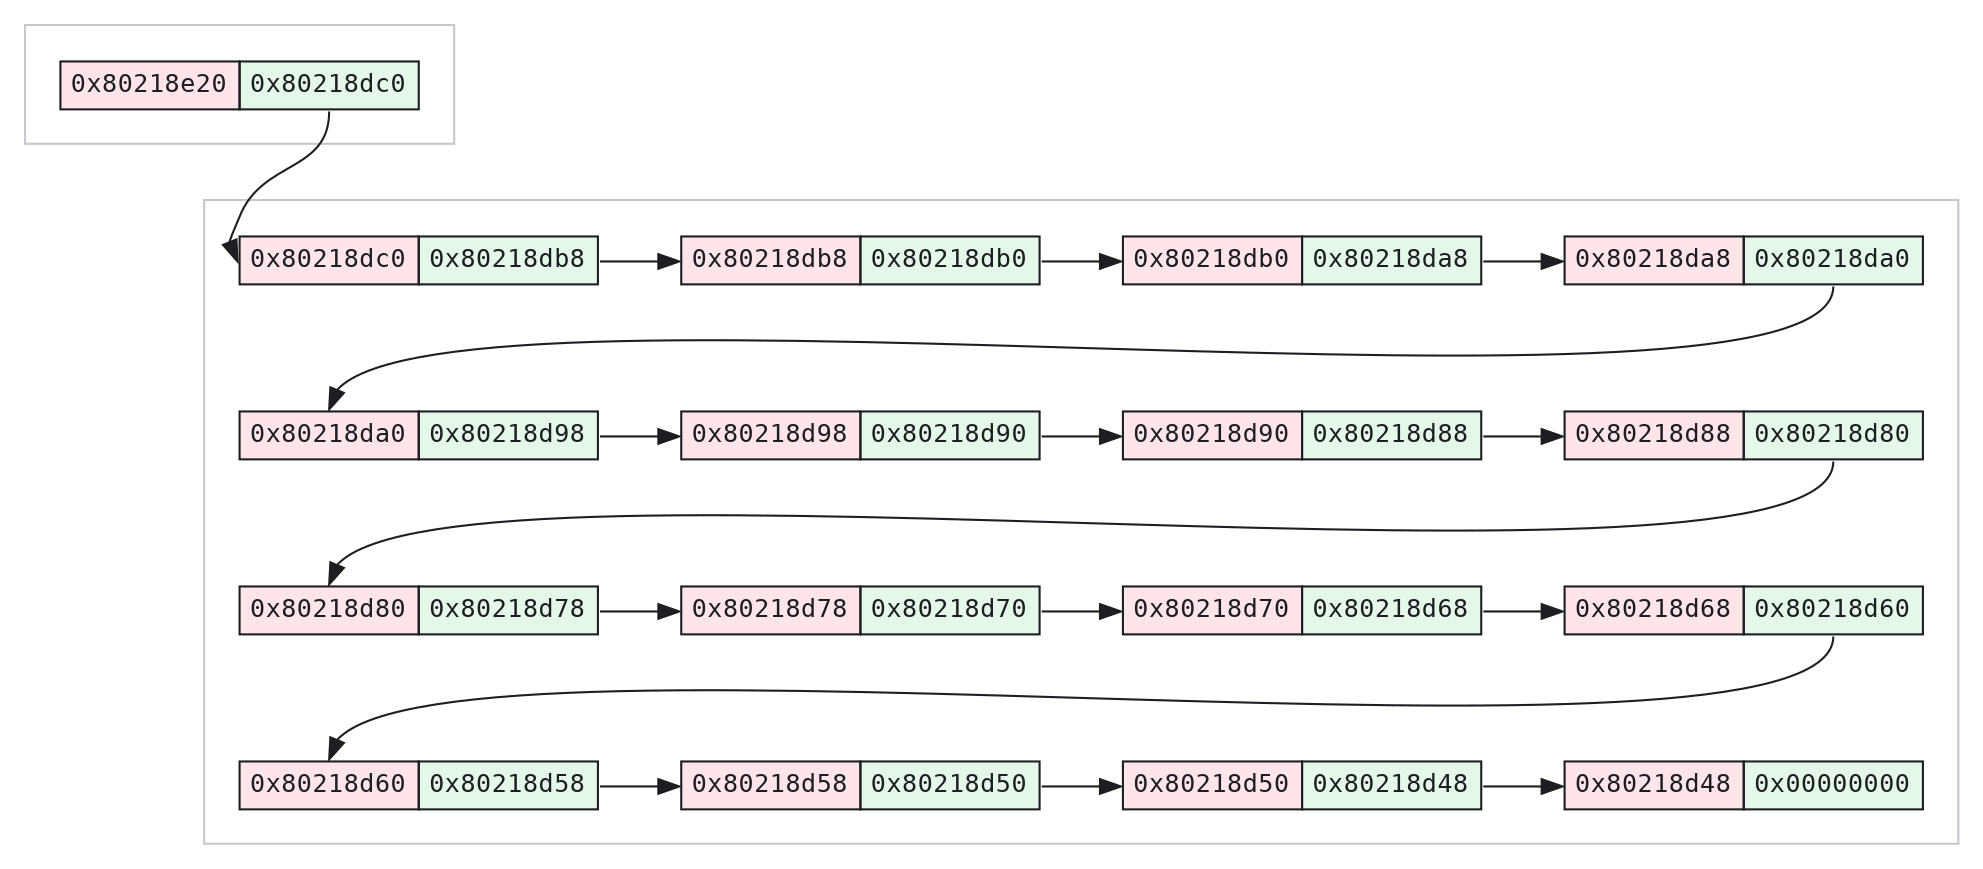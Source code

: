digraph MemoryLayout {
    graph [bgcolor=transparent];
    rankdir=TB;
    splines=spline;
    nodesep=0.3;
    ranksep=0.6;
    node [shape=record, fontname="SF Mono,monospace", fontsize=12, margin=0.125, fontcolor="#1c1e21"];
    edge [fontname="SF Mono,monospace", fontsize=12, fontcolor="#1c1e21", color="#1c1e21"];

    subgraph cluster_g1_ {
        color="#C7C7CC";
        g1_node0 [shape=none, margin=0.125, label=<
            <TABLE BORDER="0" CELLBORDER="1" CELLSPACING="0" COLOR="#1c1e21">
                <TR>
                    <TD BGCOLOR="#FF2D551F" PORT="addr" ALIGN="LEFT" CELLPADDING="4"><FONT COLOR="#1c1e21">0x80218e20</FONT></TD>
                    <TD BGCOLOR="#34C7591F" PORT="val" ALIGN="LEFT" CELLPADDING="4"><FONT COLOR="#1c1e21">0x80218dc0</FONT></TD>
                </TR>
            </TABLE>
        >];

        subgraph row_g1__0 {
            rank = same;
            g1_node0;
        }

    }
    subgraph cluster_g2_ {
        color="#C7C7CC";
        g2_node0 [shape=none, margin=0.125, label=<
            <TABLE BORDER="0" CELLBORDER="1" CELLSPACING="0" COLOR="#1c1e21">
                <TR>
                    <TD BGCOLOR="#FF2D551F" PORT="addr" ALIGN="LEFT" CELLPADDING="4"><FONT COLOR="#1c1e21">0x80218d48</FONT></TD>
                    <TD BGCOLOR="#34C7591F" PORT="val" ALIGN="LEFT" CELLPADDING="4"><FONT COLOR="#1c1e21">0x00000000</FONT></TD>
                </TR>
            </TABLE>
        >];
        g2_node1 [shape=none, margin=0.125, label=<
            <TABLE BORDER="0" CELLBORDER="1" CELLSPACING="0" COLOR="#1c1e21">
                <TR>
                    <TD BGCOLOR="#FF2D551F" PORT="addr" ALIGN="LEFT" CELLPADDING="4"><FONT COLOR="#1c1e21">0x80218d50</FONT></TD>
                    <TD BGCOLOR="#34C7591F" PORT="val" ALIGN="LEFT" CELLPADDING="4"><FONT COLOR="#1c1e21">0x80218d48</FONT></TD>
                </TR>
            </TABLE>
        >];
        g2_node2 [shape=none, margin=0.125, label=<
            <TABLE BORDER="0" CELLBORDER="1" CELLSPACING="0" COLOR="#1c1e21">
                <TR>
                    <TD BGCOLOR="#FF2D551F" PORT="addr" ALIGN="LEFT" CELLPADDING="4"><FONT COLOR="#1c1e21">0x80218d58</FONT></TD>
                    <TD BGCOLOR="#34C7591F" PORT="val" ALIGN="LEFT" CELLPADDING="4"><FONT COLOR="#1c1e21">0x80218d50</FONT></TD>
                </TR>
            </TABLE>
        >];
        g2_node3 [shape=none, margin=0.125, label=<
            <TABLE BORDER="0" CELLBORDER="1" CELLSPACING="0" COLOR="#1c1e21">
                <TR>
                    <TD BGCOLOR="#FF2D551F" PORT="addr" ALIGN="LEFT" CELLPADDING="4"><FONT COLOR="#1c1e21">0x80218d60</FONT></TD>
                    <TD BGCOLOR="#34C7591F" PORT="val" ALIGN="LEFT" CELLPADDING="4"><FONT COLOR="#1c1e21">0x80218d58</FONT></TD>
                </TR>
            </TABLE>
        >];
        g2_node4 [shape=none, margin=0.125, label=<
            <TABLE BORDER="0" CELLBORDER="1" CELLSPACING="0" COLOR="#1c1e21">
                <TR>
                    <TD BGCOLOR="#FF2D551F" PORT="addr" ALIGN="LEFT" CELLPADDING="4"><FONT COLOR="#1c1e21">0x80218d68</FONT></TD>
                    <TD BGCOLOR="#34C7591F" PORT="val" ALIGN="LEFT" CELLPADDING="4"><FONT COLOR="#1c1e21">0x80218d60</FONT></TD>
                </TR>
            </TABLE>
        >];
        g2_node5 [shape=none, margin=0.125, label=<
            <TABLE BORDER="0" CELLBORDER="1" CELLSPACING="0" COLOR="#1c1e21">
                <TR>
                    <TD BGCOLOR="#FF2D551F" PORT="addr" ALIGN="LEFT" CELLPADDING="4"><FONT COLOR="#1c1e21">0x80218d70</FONT></TD>
                    <TD BGCOLOR="#34C7591F" PORT="val" ALIGN="LEFT" CELLPADDING="4"><FONT COLOR="#1c1e21">0x80218d68</FONT></TD>
                </TR>
            </TABLE>
        >];
        g2_node6 [shape=none, margin=0.125, label=<
            <TABLE BORDER="0" CELLBORDER="1" CELLSPACING="0" COLOR="#1c1e21">
                <TR>
                    <TD BGCOLOR="#FF2D551F" PORT="addr" ALIGN="LEFT" CELLPADDING="4"><FONT COLOR="#1c1e21">0x80218d78</FONT></TD>
                    <TD BGCOLOR="#34C7591F" PORT="val" ALIGN="LEFT" CELLPADDING="4"><FONT COLOR="#1c1e21">0x80218d70</FONT></TD>
                </TR>
            </TABLE>
        >];
        g2_node7 [shape=none, margin=0.125, label=<
            <TABLE BORDER="0" CELLBORDER="1" CELLSPACING="0" COLOR="#1c1e21">
                <TR>
                    <TD BGCOLOR="#FF2D551F" PORT="addr" ALIGN="LEFT" CELLPADDING="4"><FONT COLOR="#1c1e21">0x80218d80</FONT></TD>
                    <TD BGCOLOR="#34C7591F" PORT="val" ALIGN="LEFT" CELLPADDING="4"><FONT COLOR="#1c1e21">0x80218d78</FONT></TD>
                </TR>
            </TABLE>
        >];
        g2_node8 [shape=none, margin=0.125, label=<
            <TABLE BORDER="0" CELLBORDER="1" CELLSPACING="0" COLOR="#1c1e21">
                <TR>
                    <TD BGCOLOR="#FF2D551F" PORT="addr" ALIGN="LEFT" CELLPADDING="4"><FONT COLOR="#1c1e21">0x80218d88</FONT></TD>
                    <TD BGCOLOR="#34C7591F" PORT="val" ALIGN="LEFT" CELLPADDING="4"><FONT COLOR="#1c1e21">0x80218d80</FONT></TD>
                </TR>
            </TABLE>
        >];
        g2_node9 [shape=none, margin=0.125, label=<
            <TABLE BORDER="0" CELLBORDER="1" CELLSPACING="0" COLOR="#1c1e21">
                <TR>
                    <TD BGCOLOR="#FF2D551F" PORT="addr" ALIGN="LEFT" CELLPADDING="4"><FONT COLOR="#1c1e21">0x80218d90</FONT></TD>
                    <TD BGCOLOR="#34C7591F" PORT="val" ALIGN="LEFT" CELLPADDING="4"><FONT COLOR="#1c1e21">0x80218d88</FONT></TD>
                </TR>
            </TABLE>
        >];
        g2_node10 [shape=none, margin=0.125, label=<
            <TABLE BORDER="0" CELLBORDER="1" CELLSPACING="0" COLOR="#1c1e21">
                <TR>
                    <TD BGCOLOR="#FF2D551F" PORT="addr" ALIGN="LEFT" CELLPADDING="4"><FONT COLOR="#1c1e21">0x80218d98</FONT></TD>
                    <TD BGCOLOR="#34C7591F" PORT="val" ALIGN="LEFT" CELLPADDING="4"><FONT COLOR="#1c1e21">0x80218d90</FONT></TD>
                </TR>
            </TABLE>
        >];
        g2_node11 [shape=none, margin=0.125, label=<
            <TABLE BORDER="0" CELLBORDER="1" CELLSPACING="0" COLOR="#1c1e21">
                <TR>
                    <TD BGCOLOR="#FF2D551F" PORT="addr" ALIGN="LEFT" CELLPADDING="4"><FONT COLOR="#1c1e21">0x80218da0</FONT></TD>
                    <TD BGCOLOR="#34C7591F" PORT="val" ALIGN="LEFT" CELLPADDING="4"><FONT COLOR="#1c1e21">0x80218d98</FONT></TD>
                </TR>
            </TABLE>
        >];
        g2_node12 [shape=none, margin=0.125, label=<
            <TABLE BORDER="0" CELLBORDER="1" CELLSPACING="0" COLOR="#1c1e21">
                <TR>
                    <TD BGCOLOR="#FF2D551F" PORT="addr" ALIGN="LEFT" CELLPADDING="4"><FONT COLOR="#1c1e21">0x80218da8</FONT></TD>
                    <TD BGCOLOR="#34C7591F" PORT="val" ALIGN="LEFT" CELLPADDING="4"><FONT COLOR="#1c1e21">0x80218da0</FONT></TD>
                </TR>
            </TABLE>
        >];
        g2_node13 [shape=none, margin=0.125, label=<
            <TABLE BORDER="0" CELLBORDER="1" CELLSPACING="0" COLOR="#1c1e21">
                <TR>
                    <TD BGCOLOR="#FF2D551F" PORT="addr" ALIGN="LEFT" CELLPADDING="4"><FONT COLOR="#1c1e21">0x80218db0</FONT></TD>
                    <TD BGCOLOR="#34C7591F" PORT="val" ALIGN="LEFT" CELLPADDING="4"><FONT COLOR="#1c1e21">0x80218da8</FONT></TD>
                </TR>
            </TABLE>
        >];
        g2_node14 [shape=none, margin=0.125, label=<
            <TABLE BORDER="0" CELLBORDER="1" CELLSPACING="0" COLOR="#1c1e21">
                <TR>
                    <TD BGCOLOR="#FF2D551F" PORT="addr" ALIGN="LEFT" CELLPADDING="4"><FONT COLOR="#1c1e21">0x80218db8</FONT></TD>
                    <TD BGCOLOR="#34C7591F" PORT="val" ALIGN="LEFT" CELLPADDING="4"><FONT COLOR="#1c1e21">0x80218db0</FONT></TD>
                </TR>
            </TABLE>
        >];
        g2_node15 [shape=none, margin=0.125, label=<
            <TABLE BORDER="0" CELLBORDER="1" CELLSPACING="0" COLOR="#1c1e21">
                <TR>
                    <TD BGCOLOR="#FF2D551F" PORT="addr" ALIGN="LEFT" CELLPADDING="4"><FONT COLOR="#1c1e21">0x80218dc0</FONT></TD>
                    <TD BGCOLOR="#34C7591F" PORT="val" ALIGN="LEFT" CELLPADDING="4"><FONT COLOR="#1c1e21">0x80218db8</FONT></TD>
                </TR>
            </TABLE>
        >];

        subgraph row_g2__0 {
            rank = same;
            g2_node0;
            g2_node1;
            g2_node2;
            g2_node3;
        }
        subgraph row_g2__1 {
            rank = same;
            g2_node4;
            g2_node5;
            g2_node6;
            g2_node7;
        }
        subgraph row_g2__2 {
            rank = same;
            g2_node8;
            g2_node9;
            g2_node10;
            g2_node11;
        }
        subgraph row_g2__3 {
            rank = same;
            g2_node12;
            g2_node13;
            g2_node14;
            g2_node15;
        }

        g2_node0 -> g2_node4 [style=invis, constraint=false];
        g2_node4 -> g2_node8 [style=invis, constraint=false];
        g2_node8 -> g2_node12 [style=invis, constraint=false];
        g2_node1 -> g2_node5 [style=invis, constraint=false];
        g2_node5 -> g2_node9 [style=invis, constraint=false];
        g2_node9 -> g2_node13 [style=invis, constraint=false];
        g2_node2 -> g2_node6 [style=invis, constraint=false];
        g2_node6 -> g2_node10 [style=invis, constraint=false];
        g2_node10 -> g2_node14 [style=invis, constraint=false];
        g2_node3 -> g2_node7 [style=invis, constraint=false];
        g2_node7 -> g2_node11 [style=invis, constraint=false];
        g2_node11 -> g2_node15 [style=invis, constraint=false];
    }

    g1_node0:val -> g2_node15:addr;
    g2_node1:val -> g2_node0:addr;
    g2_node2:val -> g2_node1:addr;
    g2_node3:val -> g2_node2:addr;
    g2_node4:val -> g2_node3:addr;
    g2_node5:val -> g2_node4:addr;
    g2_node6:val -> g2_node5:addr;
    g2_node7:val -> g2_node6:addr;
    g2_node8:val -> g2_node7:addr;
    g2_node9:val -> g2_node8:addr;
    g2_node10:val -> g2_node9:addr;
    g2_node11:val -> g2_node10:addr;
    g2_node12:val -> g2_node11:addr;
    g2_node13:val -> g2_node12:addr;
    g2_node14:val -> g2_node13:addr;
    g2_node15:val -> g2_node14:addr;
}
